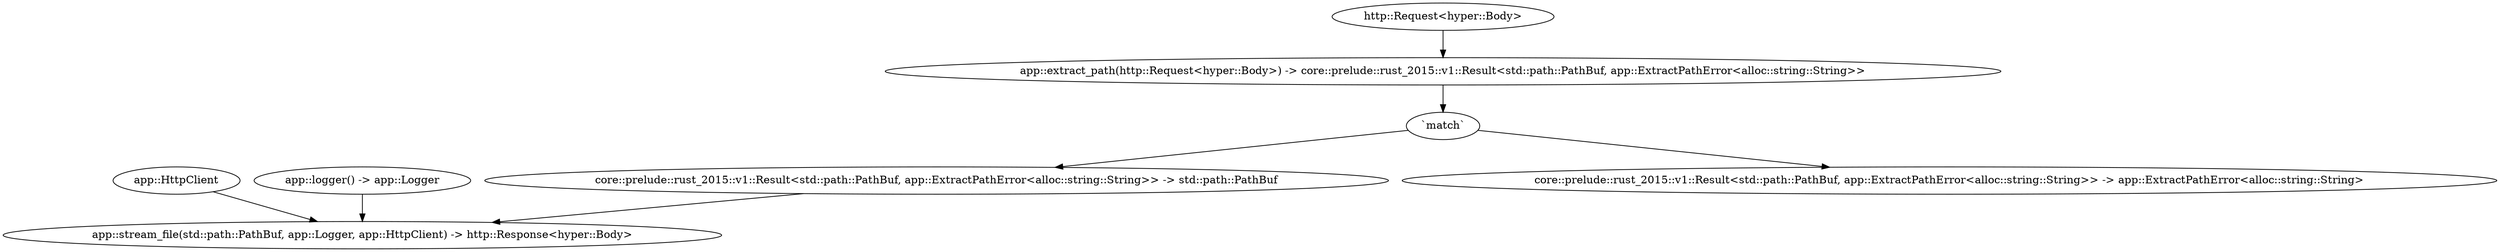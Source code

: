 digraph "/home" {
    0 [ label = "app::stream_file(std::path::PathBuf, app::Logger, app::HttpClient) -> http::Response<hyper::Body>"]
    1 [ label = "app::HttpClient"]
    2 [ label = "app::logger() -> app::Logger"]
    3 [ label = "core::prelude::rust_2015::v1::Result<std::path::PathBuf, app::ExtractPathError<alloc::string::String>> -> std::path::PathBuf"]
    4 [ label = "app::extract_path(http::Request<hyper::Body>) -> core::prelude::rust_2015::v1::Result<std::path::PathBuf, app::ExtractPathError<alloc::string::String>>"]
    5 [ label = "http::Request<hyper::Body>"]
    6 [ label = "`match`"]
    7 [ label = "core::prelude::rust_2015::v1::Result<std::path::PathBuf, app::ExtractPathError<alloc::string::String>> -> app::ExtractPathError<alloc::string::String>"]
    1 -> 0 [ ]
    2 -> 0 [ ]
    3 -> 0 [ ]
    6 -> 3 [ ]
    5 -> 4 [ ]
    4 -> 6 [ ]
    6 -> 7 [ ]
}
digraph app_state {
    0 [ label = "crate::ApplicationState(app::HttpClient) -> crate::ApplicationState"]
    1 [ label = "app::http_client(app::Config) -> app::HttpClient"]
    2 [ label = "app::Config"]
    1 -> 0 [ ]
    2 -> 1 [ ]
}